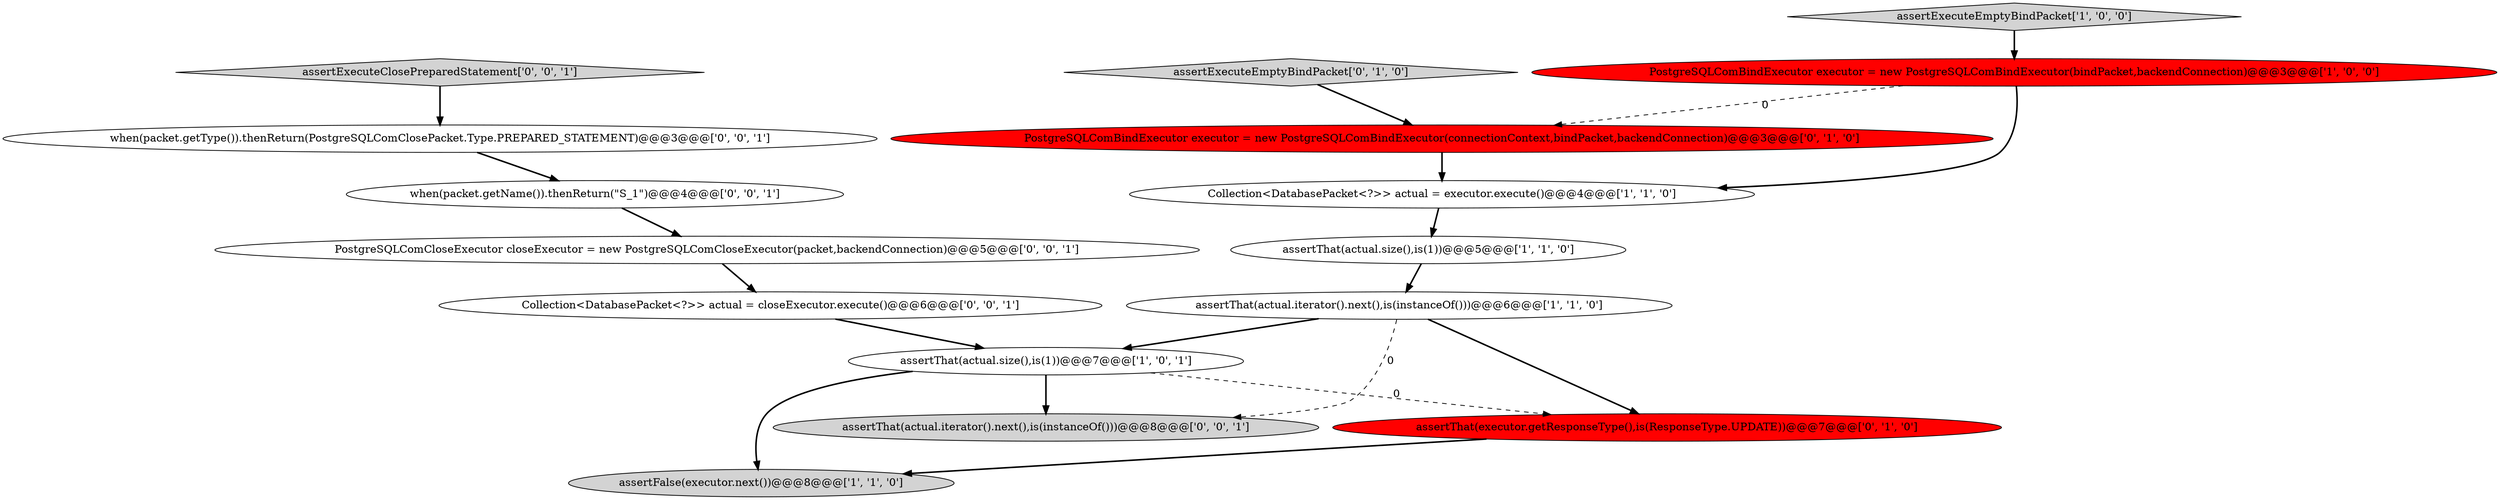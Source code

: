 digraph {
0 [style = filled, label = "PostgreSQLComBindExecutor executor = new PostgreSQLComBindExecutor(bindPacket,backendConnection)@@@3@@@['1', '0', '0']", fillcolor = red, shape = ellipse image = "AAA1AAABBB1BBB"];
4 [style = filled, label = "assertThat(actual.size(),is(1))@@@7@@@['1', '0', '1']", fillcolor = white, shape = ellipse image = "AAA0AAABBB1BBB"];
12 [style = filled, label = "assertExecuteClosePreparedStatement['0', '0', '1']", fillcolor = lightgray, shape = diamond image = "AAA0AAABBB3BBB"];
13 [style = filled, label = "assertThat(actual.iterator().next(),is(instanceOf()))@@@8@@@['0', '0', '1']", fillcolor = lightgray, shape = ellipse image = "AAA0AAABBB3BBB"];
6 [style = filled, label = "assertExecuteEmptyBindPacket['1', '0', '0']", fillcolor = lightgray, shape = diamond image = "AAA0AAABBB1BBB"];
9 [style = filled, label = "PostgreSQLComBindExecutor executor = new PostgreSQLComBindExecutor(connectionContext,bindPacket,backendConnection)@@@3@@@['0', '1', '0']", fillcolor = red, shape = ellipse image = "AAA1AAABBB2BBB"];
1 [style = filled, label = "assertThat(actual.size(),is(1))@@@5@@@['1', '1', '0']", fillcolor = white, shape = ellipse image = "AAA0AAABBB1BBB"];
5 [style = filled, label = "assertFalse(executor.next())@@@8@@@['1', '1', '0']", fillcolor = lightgray, shape = ellipse image = "AAA0AAABBB1BBB"];
14 [style = filled, label = "Collection<DatabasePacket<?>> actual = closeExecutor.execute()@@@6@@@['0', '0', '1']", fillcolor = white, shape = ellipse image = "AAA0AAABBB3BBB"];
7 [style = filled, label = "assertThat(executor.getResponseType(),is(ResponseType.UPDATE))@@@7@@@['0', '1', '0']", fillcolor = red, shape = ellipse image = "AAA1AAABBB2BBB"];
10 [style = filled, label = "when(packet.getName()).thenReturn(\"S_1\")@@@4@@@['0', '0', '1']", fillcolor = white, shape = ellipse image = "AAA0AAABBB3BBB"];
11 [style = filled, label = "PostgreSQLComCloseExecutor closeExecutor = new PostgreSQLComCloseExecutor(packet,backendConnection)@@@5@@@['0', '0', '1']", fillcolor = white, shape = ellipse image = "AAA0AAABBB3BBB"];
8 [style = filled, label = "assertExecuteEmptyBindPacket['0', '1', '0']", fillcolor = lightgray, shape = diamond image = "AAA0AAABBB2BBB"];
3 [style = filled, label = "Collection<DatabasePacket<?>> actual = executor.execute()@@@4@@@['1', '1', '0']", fillcolor = white, shape = ellipse image = "AAA0AAABBB1BBB"];
2 [style = filled, label = "assertThat(actual.iterator().next(),is(instanceOf()))@@@6@@@['1', '1', '0']", fillcolor = white, shape = ellipse image = "AAA0AAABBB1BBB"];
15 [style = filled, label = "when(packet.getType()).thenReturn(PostgreSQLComClosePacket.Type.PREPARED_STATEMENT)@@@3@@@['0', '0', '1']", fillcolor = white, shape = ellipse image = "AAA0AAABBB3BBB"];
0->3 [style = bold, label=""];
9->3 [style = bold, label=""];
1->2 [style = bold, label=""];
7->5 [style = bold, label=""];
6->0 [style = bold, label=""];
15->10 [style = bold, label=""];
2->7 [style = bold, label=""];
14->4 [style = bold, label=""];
0->9 [style = dashed, label="0"];
3->1 [style = bold, label=""];
11->14 [style = bold, label=""];
2->4 [style = bold, label=""];
4->5 [style = bold, label=""];
12->15 [style = bold, label=""];
4->7 [style = dashed, label="0"];
2->13 [style = dashed, label="0"];
4->13 [style = bold, label=""];
8->9 [style = bold, label=""];
10->11 [style = bold, label=""];
}
